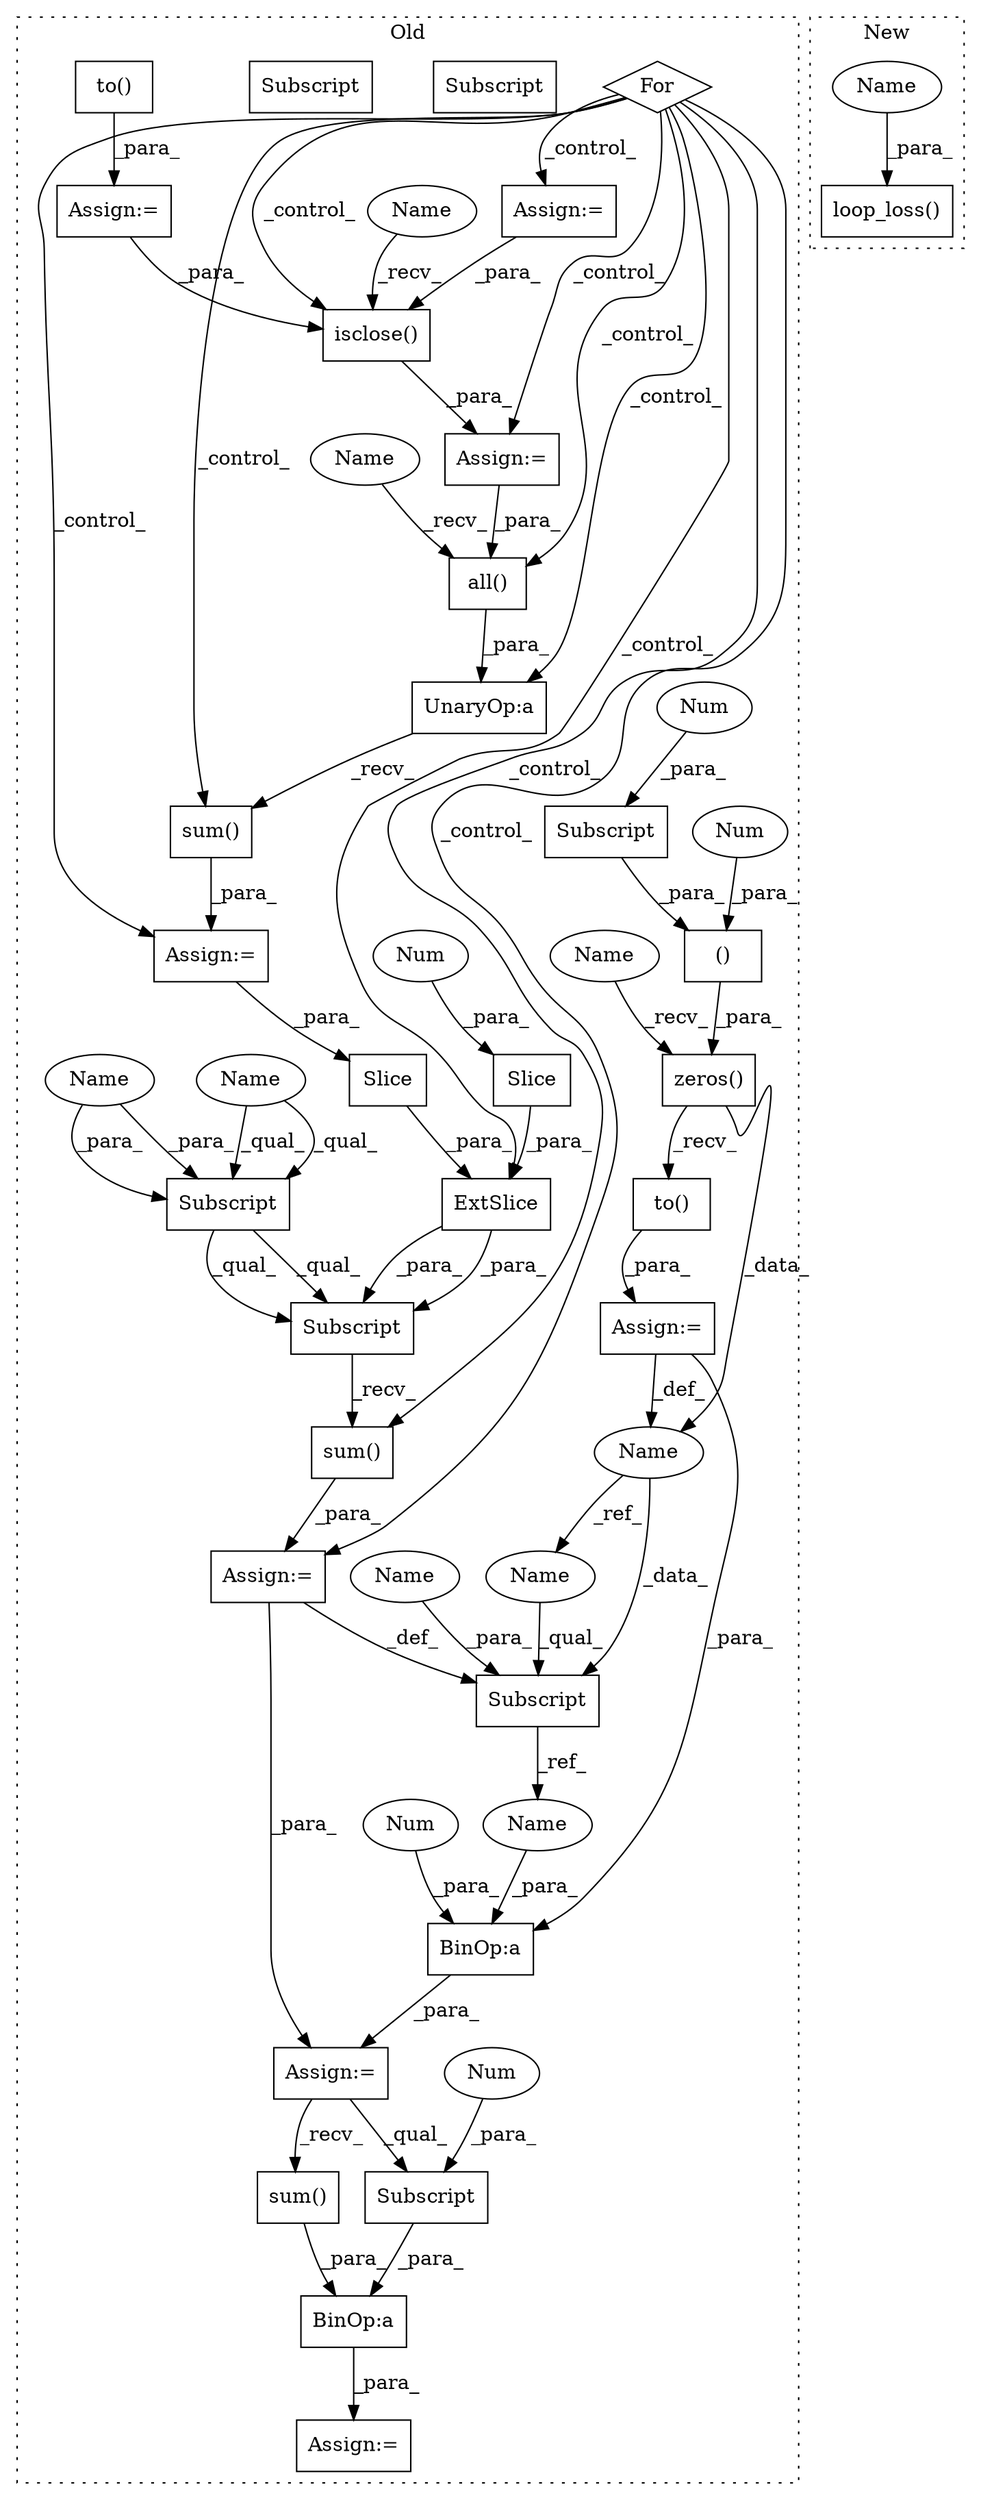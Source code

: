 digraph G {
subgraph cluster0 {
1 [label="sum()" a="75" s="23374" l="39" shape="box"];
3 [label="UnaryOp:a" a="61" s="23374" l="33" shape="box"];
4 [label="to()" a="75" s="22998" l="42" shape="box"];
5 [label="all()" a="75" s="23376,23397" l="10,9" shape="box"];
6 [label="isclose()" a="75" s="23302,23338" l="14,13" shape="box"];
7 [label="Subscript" a="63" s="23477,0" l="23,0" shape="box"];
8 [label="zeros()" a="75" s="22861,22899" l="12,1" shape="box"];
9 [label="BinOp:a" a="82" s="23710" l="4" shape="box"];
10 [label="()" a="54" s="22895" l="3" shape="box"];
11 [label="BinOp:a" a="82" s="23843" l="3" shape="box"];
12 [label="Subscript" a="63" s="22874,0" l="21,0" shape="box"];
13 [label="Subscript" a="63" s="23846,0" l="26,0" shape="box"];
14 [label="sum()" a="75" s="23503" l="38" shape="box"];
15 [label="Subscript" a="63" s="23503,0" l="26,0" shape="box"];
16 [label="Subscript" a="63" s="23503,0" l="12,0" shape="box"];
17 [label="sum()" a="75" s="23820" l="23" shape="box"];
18 [label="Name" a="87" s="22909" l="16" shape="ellipse"];
19 [label="ExtSlice" a="85" s="23503" l="5" shape="box"];
20 [label="Slice" a="80" s="23526" l="1" shape="box"];
21 [label="to()" a="75" s="22928" l="43" shape="box"];
22 [label="For" a="107" s="23049,23090" l="4,138" shape="diamond"];
23 [label="Num" a="76" s="22897" l="1" shape="ellipse"];
24 [label="Num" a="76" s="23714" l="1" shape="ellipse"];
25 [label="Num" a="76" s="22893" l="1" shape="ellipse"];
26 [label="Num" a="76" s="23870" l="1" shape="ellipse"];
27 [label="Num" a="76" s="23527" l="1" shape="ellipse"];
28 [label="Assign:=" a="68" s="22995" l="3" shape="box"];
29 [label="Assign:=" a="68" s="23371" l="3" shape="box"];
30 [label="Assign:=" a="68" s="23691" l="3" shape="box"];
31 [label="Assign:=" a="68" s="23233" l="3" shape="box"];
32 [label="Assign:=" a="68" s="22925" l="3" shape="box"];
33 [label="Assign:=" a="68" s="23500" l="3" shape="box"];
34 [label="Assign:=" a="68" s="23817" l="3" shape="box"];
35 [label="Assign:=" a="68" s="23299" l="3" shape="box"];
36 [label="Slice" a="80" s="23516" l="1" shape="box"];
37 [label="Name" a="87" s="23509" l="5" shape="ellipse"];
38 [label="Name" a="87" s="23494" l="5" shape="ellipse"];
39 [label="Name" a="87" s="23477" l="16" shape="ellipse"];
40 [label="Name" a="87" s="23503" l="5" shape="ellipse"];
41 [label="Subscript" a="63" s="23503,0" l="12,0" shape="box"];
42 [label="Subscript" a="63" s="23503,0" l="26,0" shape="box"];
43 [label="Name" a="87" s="23302" l="5" shape="ellipse"];
44 [label="Name" a="87" s="23376" l="5" shape="ellipse"];
45 [label="Name" a="87" s="22861" l="5" shape="ellipse"];
46 [label="Name" a="87" s="23694" l="16" shape="ellipse"];
label = "Old";
style="dotted";
}
subgraph cluster1 {
2 [label="loop_loss()" a="75" s="19611,19645" l="15,1" shape="box"];
47 [label="Name" a="87" s="19626" l="5" shape="ellipse"];
label = "New";
style="dotted";
}
1 -> 29 [label="_para_"];
3 -> 1 [label="_recv_"];
4 -> 28 [label="_para_"];
5 -> 3 [label="_para_"];
6 -> 35 [label="_para_"];
7 -> 46 [label="_ref_"];
8 -> 21 [label="_recv_"];
8 -> 18 [label="_data_"];
9 -> 30 [label="_para_"];
10 -> 8 [label="_para_"];
11 -> 34 [label="_para_"];
12 -> 10 [label="_para_"];
13 -> 11 [label="_para_"];
14 -> 33 [label="_para_"];
17 -> 11 [label="_para_"];
18 -> 39 [label="_ref_"];
18 -> 7 [label="_data_"];
19 -> 42 [label="_para_"];
19 -> 42 [label="_para_"];
20 -> 19 [label="_para_"];
21 -> 32 [label="_para_"];
22 -> 1 [label="_control_"];
22 -> 3 [label="_control_"];
22 -> 29 [label="_control_"];
22 -> 33 [label="_control_"];
22 -> 14 [label="_control_"];
22 -> 19 [label="_control_"];
22 -> 31 [label="_control_"];
22 -> 6 [label="_control_"];
22 -> 35 [label="_control_"];
22 -> 5 [label="_control_"];
23 -> 10 [label="_para_"];
24 -> 9 [label="_para_"];
25 -> 12 [label="_para_"];
26 -> 13 [label="_para_"];
27 -> 20 [label="_para_"];
28 -> 6 [label="_para_"];
29 -> 36 [label="_para_"];
30 -> 13 [label="_qual_"];
30 -> 17 [label="_recv_"];
31 -> 6 [label="_para_"];
32 -> 18 [label="_def_"];
32 -> 9 [label="_para_"];
33 -> 30 [label="_para_"];
33 -> 7 [label="_def_"];
35 -> 5 [label="_para_"];
36 -> 19 [label="_para_"];
37 -> 41 [label="_para_"];
37 -> 41 [label="_para_"];
38 -> 7 [label="_para_"];
39 -> 7 [label="_qual_"];
40 -> 41 [label="_qual_"];
40 -> 41 [label="_qual_"];
41 -> 42 [label="_qual_"];
41 -> 42 [label="_qual_"];
42 -> 14 [label="_recv_"];
43 -> 6 [label="_recv_"];
44 -> 5 [label="_recv_"];
45 -> 8 [label="_recv_"];
46 -> 9 [label="_para_"];
47 -> 2 [label="_para_"];
}